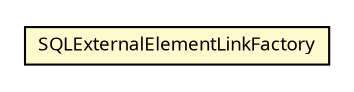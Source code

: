 #!/usr/local/bin/dot
#
# Class diagram 
# Generated by UMLGraph version R5_6 (http://www.umlgraph.org/)
#

digraph G {
	edge [fontname="Trebuchet MS",fontsize=10,labelfontname="Trebuchet MS",labelfontsize=10];
	node [fontname="Trebuchet MS",fontsize=10,shape=plaintext];
	nodesep=0.25;
	ranksep=0.5;
	// se.cambio.cds.model.externalElementLink.dao.SQLExternalElementLinkFactory
	c303834 [label=<<table title="se.cambio.cds.model.externalElementLink.dao.SQLExternalElementLinkFactory" border="0" cellborder="1" cellspacing="0" cellpadding="2" port="p" bgcolor="lemonChiffon" href="./SQLExternalElementLinkFactory.html">
		<tr><td><table border="0" cellspacing="0" cellpadding="1">
<tr><td align="center" balign="center"><font face="Trebuchet MS"> SQLExternalElementLinkFactory </font></td></tr>
		</table></td></tr>
		</table>>, URL="./SQLExternalElementLinkFactory.html", fontname="Trebuchet MS", fontcolor="black", fontsize=9.0];
}

